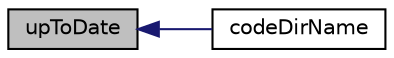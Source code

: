 digraph "upToDate"
{
  bgcolor="transparent";
  edge [fontname="Helvetica",fontsize="10",labelfontname="Helvetica",labelfontsize="10"];
  node [fontname="Helvetica",fontsize="10",shape=record];
  rankdir="LR";
  Node847 [label="upToDate",height=0.2,width=0.4,color="black", fillcolor="grey75", style="filled", fontcolor="black"];
  Node847 -> Node848 [dir="back",color="midnightblue",fontsize="10",style="solid",fontname="Helvetica"];
  Node848 [label="codeDirName",height=0.2,width=0.4,color="black",URL="$a27189.html#a03583b008e55aa52fecb01f0df03b665",tooltip="Return the code-dirname. "];
}
